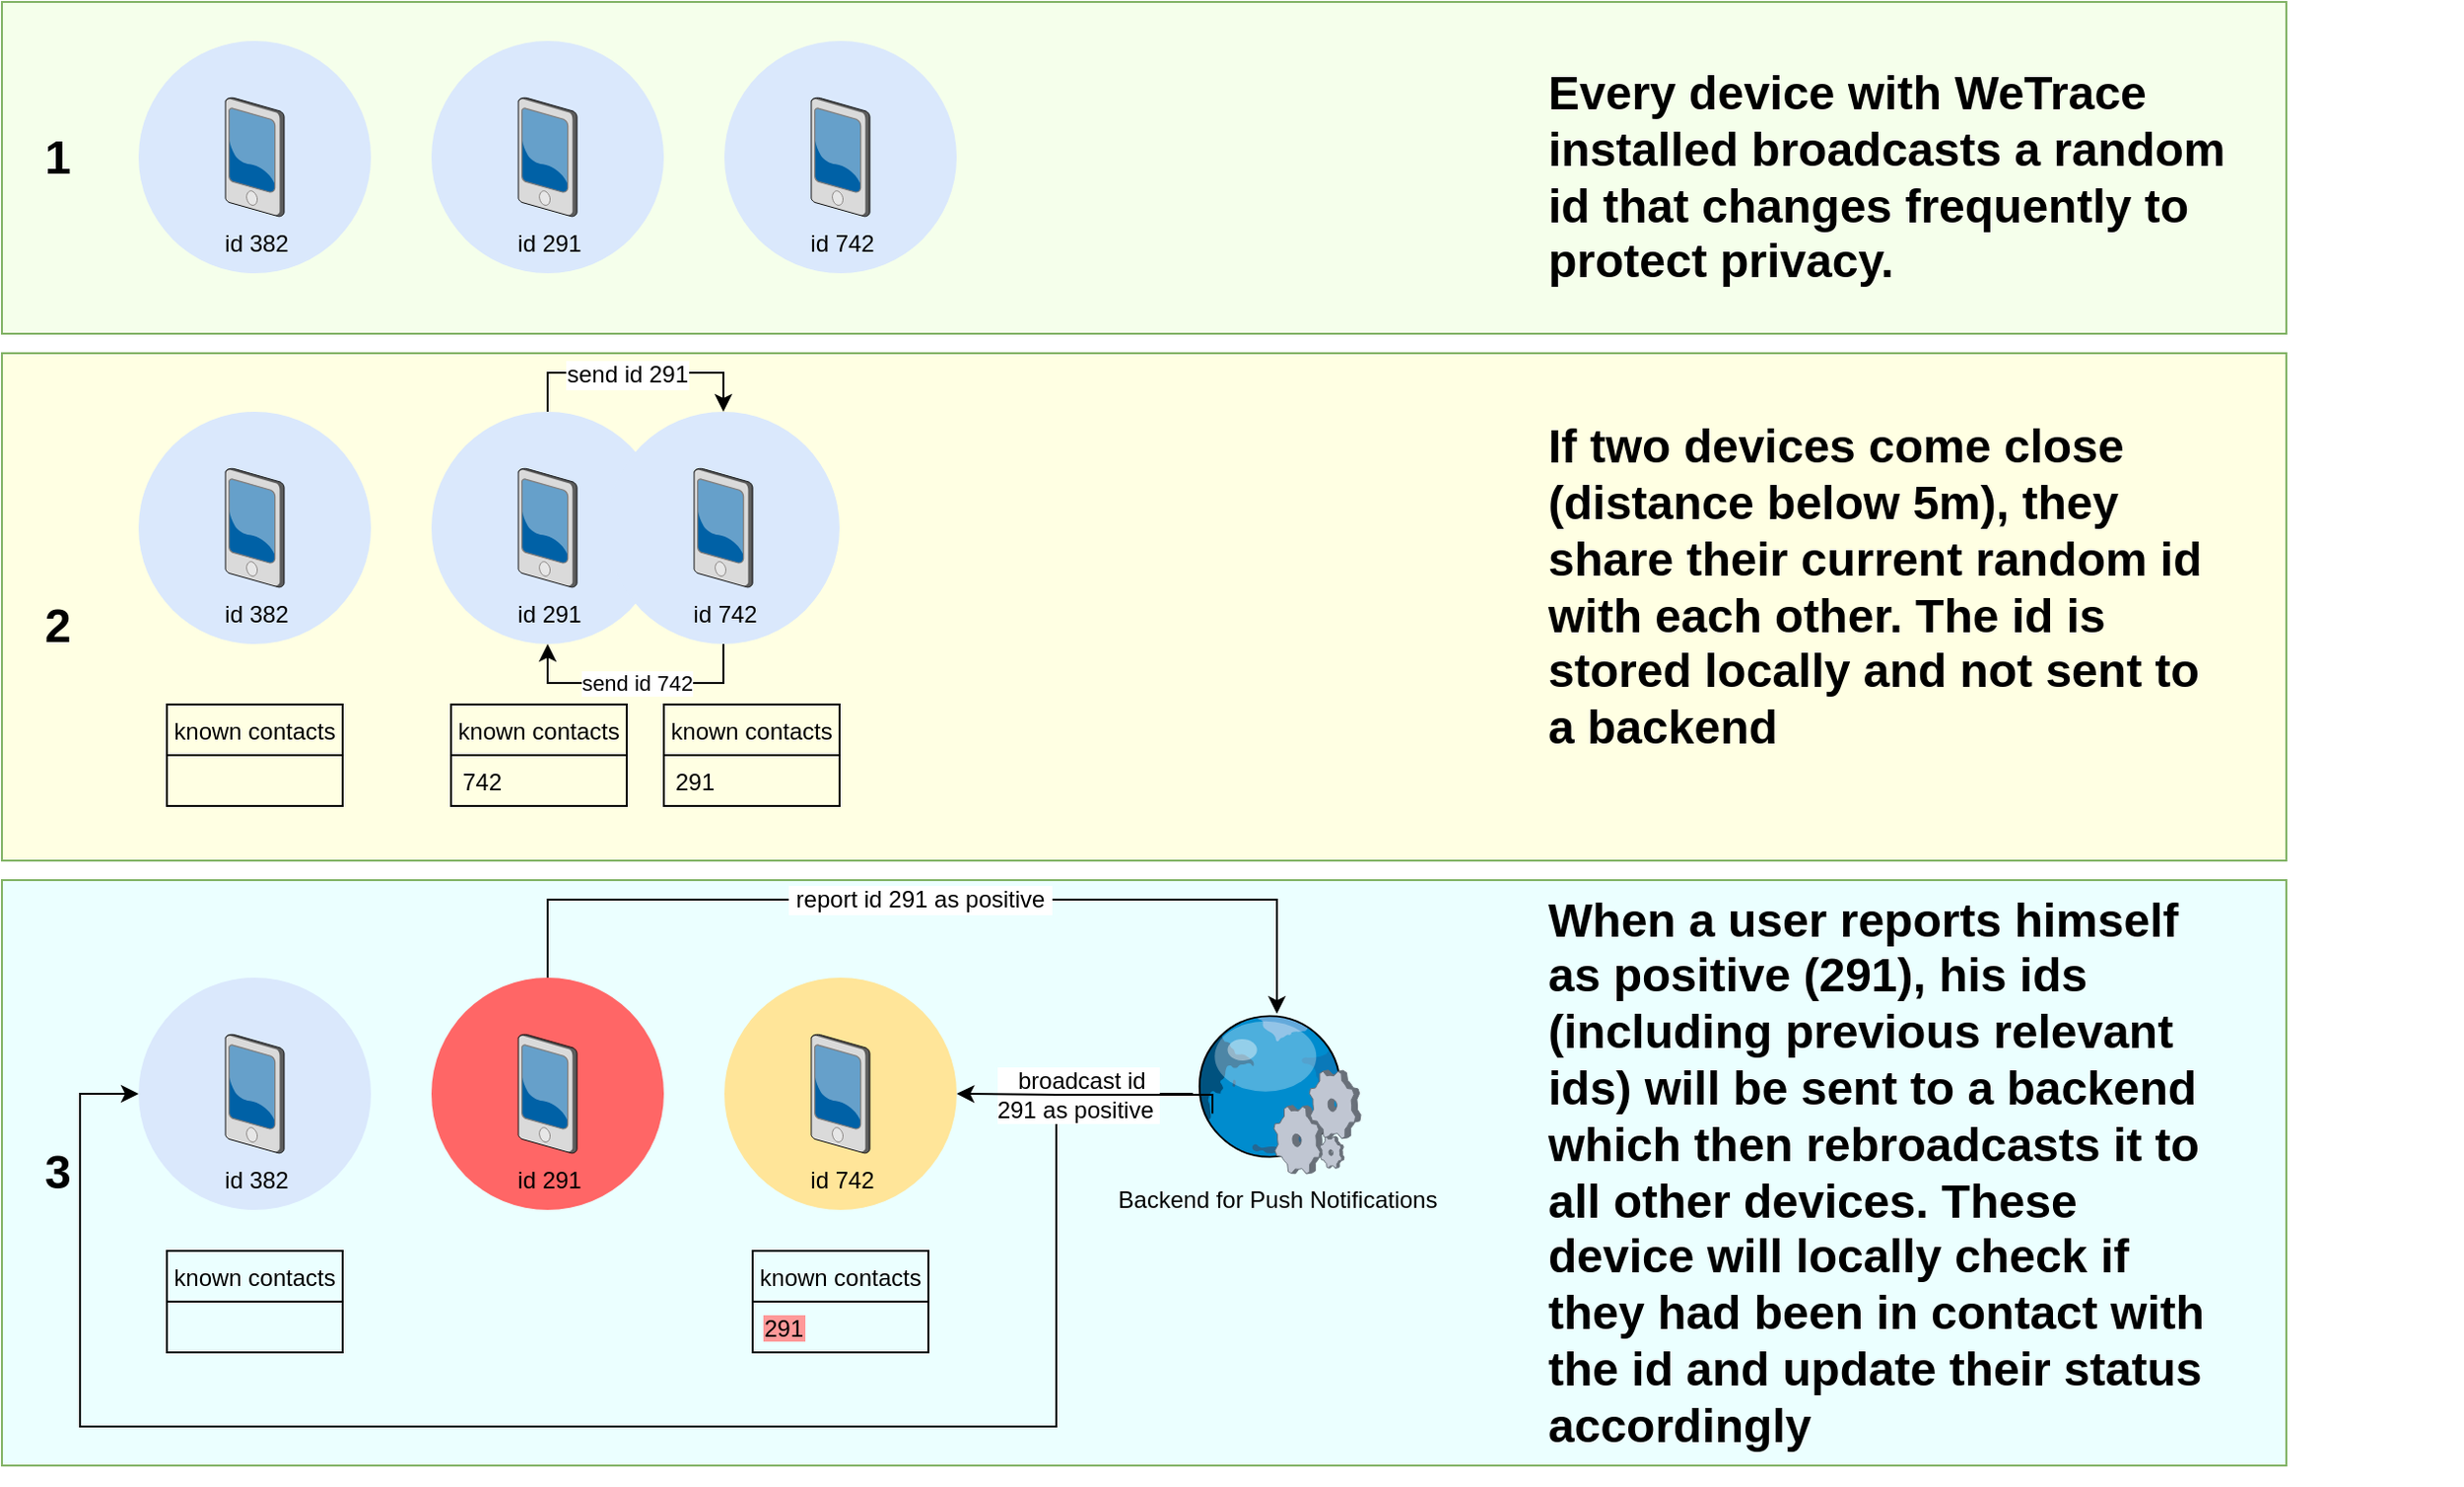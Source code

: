 <mxfile version="12.9.4" type="device"><diagram name="Page-1" id="e3a06f82-3646-2815-327d-82caf3d4e204"><mxGraphModel dx="2066" dy="1028" grid="1" gridSize="10" guides="1" tooltips="1" connect="1" arrows="1" fold="1" page="1" pageScale="1.5" pageWidth="1169" pageHeight="826" background="none" math="0" shadow="0"><root><mxCell id="0" style=";html=1;"/><mxCell id="1" style=";html=1;" parent="0"/><mxCell id="-DyG1iyctSUVm9kpGdTU-61" value="" style="rounded=0;whiteSpace=wrap;html=1;fillColor=#EBFFFF;strokeColor=#82b366;" vertex="1" parent="1"><mxGeometry x="50" y="480" width="1170" height="300" as="geometry"/></mxCell><mxCell id="-DyG1iyctSUVm9kpGdTU-60" value="" style="rounded=0;whiteSpace=wrap;html=1;fillColor=#FFFFE3;strokeColor=#82b366;" vertex="1" parent="1"><mxGeometry x="50" y="210" width="1170" height="260" as="geometry"/></mxCell><mxCell id="-DyG1iyctSUVm9kpGdTU-3" value="Backend for Push Notifications" style="verticalLabelPosition=bottom;aspect=fixed;html=1;verticalAlign=top;strokeColor=none;align=center;outlineConnect=0;shape=mxgraph.citrix.web_service;" vertex="1" parent="1"><mxGeometry x="660" y="548.55" width="86" height="81.9" as="geometry"/></mxCell><mxCell id="-DyG1iyctSUVm9kpGdTU-6" value="" style="group" vertex="1" connectable="0" parent="1"><mxGeometry x="120" y="50" width="1190" height="140" as="geometry"/></mxCell><mxCell id="-DyG1iyctSUVm9kpGdTU-59" value="" style="rounded=0;whiteSpace=wrap;html=1;fillColor=#F5FFEB;strokeColor=#82b366;" vertex="1" parent="-DyG1iyctSUVm9kpGdTU-6"><mxGeometry x="-70" y="-20" width="1170" height="170" as="geometry"/></mxCell><mxCell id="-DyG1iyctSUVm9kpGdTU-5" value="" style="ellipse;shape=doubleEllipse;whiteSpace=wrap;html=1;aspect=fixed;fillColor=#dae8fc;strokeColor=none;" vertex="1" parent="-DyG1iyctSUVm9kpGdTU-6"><mxGeometry width="119" height="119" as="geometry"/></mxCell><mxCell id="-DyG1iyctSUVm9kpGdTU-1" value="id 382" style="verticalLabelPosition=bottom;aspect=fixed;html=1;verticalAlign=top;strokeColor=none;align=center;outlineConnect=0;shape=mxgraph.citrix.pda;" vertex="1" parent="-DyG1iyctSUVm9kpGdTU-6"><mxGeometry x="44.5" y="29" width="30" height="61" as="geometry"/></mxCell><mxCell id="-DyG1iyctSUVm9kpGdTU-69" style="edgeStyle=orthogonalEdgeStyle;rounded=0;orthogonalLoop=1;jettySize=auto;html=1;exitX=0.5;exitY=1;exitDx=0;exitDy=0;fontColor=#FFFFFF;" edge="1" parent="-DyG1iyctSUVm9kpGdTU-6" source="-DyG1iyctSUVm9kpGdTU-59" target="-DyG1iyctSUVm9kpGdTU-59"><mxGeometry relative="1" as="geometry"/></mxCell><mxCell id="-DyG1iyctSUVm9kpGdTU-67" value="&lt;h1&gt;Every device with WeTrace installed broadcasts a random id that changes frequently to protect privacy.&lt;/h1&gt;" style="text;html=1;align=left;verticalAlign=middle;whiteSpace=wrap;rounded=0;labelBackgroundColor=none;" vertex="1" parent="-DyG1iyctSUVm9kpGdTU-6"><mxGeometry x="720" y="60" width="350" height="20" as="geometry"/></mxCell><mxCell id="-DyG1iyctSUVm9kpGdTU-78" value="&lt;h1&gt;1&lt;/h1&gt;" style="text;html=1;align=left;verticalAlign=middle;whiteSpace=wrap;rounded=0;labelBackgroundColor=none;" vertex="1" parent="-DyG1iyctSUVm9kpGdTU-6"><mxGeometry x="-50" y="49.5" width="20" height="20" as="geometry"/></mxCell><mxCell id="-DyG1iyctSUVm9kpGdTU-7" value="" style="group" vertex="1" connectable="0" parent="1"><mxGeometry x="270" y="50" width="119" height="119" as="geometry"/></mxCell><mxCell id="-DyG1iyctSUVm9kpGdTU-8" value="" style="ellipse;shape=doubleEllipse;whiteSpace=wrap;html=1;aspect=fixed;fillColor=#dae8fc;strokeColor=none;" vertex="1" parent="-DyG1iyctSUVm9kpGdTU-7"><mxGeometry width="119" height="119" as="geometry"/></mxCell><mxCell id="-DyG1iyctSUVm9kpGdTU-9" value="id 291" style="verticalLabelPosition=bottom;aspect=fixed;html=1;verticalAlign=top;strokeColor=none;align=center;outlineConnect=0;shape=mxgraph.citrix.pda;" vertex="1" parent="-DyG1iyctSUVm9kpGdTU-7"><mxGeometry x="44.5" y="29" width="30" height="61" as="geometry"/></mxCell><mxCell id="-DyG1iyctSUVm9kpGdTU-10" value="" style="group" vertex="1" connectable="0" parent="1"><mxGeometry x="420" y="50" width="119" height="119" as="geometry"/></mxCell><mxCell id="-DyG1iyctSUVm9kpGdTU-11" value="" style="ellipse;shape=doubleEllipse;whiteSpace=wrap;html=1;aspect=fixed;fillColor=#dae8fc;strokeColor=none;" vertex="1" parent="-DyG1iyctSUVm9kpGdTU-10"><mxGeometry width="119" height="119" as="geometry"/></mxCell><mxCell id="-DyG1iyctSUVm9kpGdTU-12" value="id 742" style="verticalLabelPosition=bottom;aspect=fixed;html=1;verticalAlign=top;strokeColor=none;align=center;outlineConnect=0;shape=mxgraph.citrix.pda;" vertex="1" parent="-DyG1iyctSUVm9kpGdTU-10"><mxGeometry x="44.5" y="29" width="30" height="61" as="geometry"/></mxCell><mxCell id="-DyG1iyctSUVm9kpGdTU-13" value="" style="group" vertex="1" connectable="0" parent="1"><mxGeometry x="120" y="240" width="119" height="119" as="geometry"/></mxCell><mxCell id="-DyG1iyctSUVm9kpGdTU-14" value="" style="ellipse;shape=doubleEllipse;whiteSpace=wrap;html=1;aspect=fixed;fillColor=#dae8fc;strokeColor=none;" vertex="1" parent="-DyG1iyctSUVm9kpGdTU-13"><mxGeometry width="119" height="119" as="geometry"/></mxCell><mxCell id="-DyG1iyctSUVm9kpGdTU-15" value="id 382" style="verticalLabelPosition=bottom;aspect=fixed;html=1;verticalAlign=top;strokeColor=none;align=center;outlineConnect=0;shape=mxgraph.citrix.pda;" vertex="1" parent="-DyG1iyctSUVm9kpGdTU-13"><mxGeometry x="44.5" y="29" width="30" height="61" as="geometry"/></mxCell><mxCell id="-DyG1iyctSUVm9kpGdTU-16" value="" style="group" vertex="1" connectable="0" parent="1"><mxGeometry x="270" y="240" width="119" height="119" as="geometry"/></mxCell><mxCell id="-DyG1iyctSUVm9kpGdTU-17" value="" style="ellipse;shape=doubleEllipse;whiteSpace=wrap;html=1;aspect=fixed;fillColor=#dae8fc;strokeColor=none;" vertex="1" parent="-DyG1iyctSUVm9kpGdTU-16"><mxGeometry width="119" height="119" as="geometry"/></mxCell><mxCell id="-DyG1iyctSUVm9kpGdTU-18" value="id 291" style="verticalLabelPosition=bottom;aspect=fixed;html=1;verticalAlign=top;strokeColor=none;align=center;outlineConnect=0;shape=mxgraph.citrix.pda;" vertex="1" parent="-DyG1iyctSUVm9kpGdTU-16"><mxGeometry x="44.5" y="29" width="30" height="61" as="geometry"/></mxCell><mxCell id="-DyG1iyctSUVm9kpGdTU-19" value="" style="group" vertex="1" connectable="0" parent="1"><mxGeometry x="360" y="240" width="119" height="119" as="geometry"/></mxCell><mxCell id="-DyG1iyctSUVm9kpGdTU-20" value="" style="ellipse;shape=doubleEllipse;whiteSpace=wrap;html=1;aspect=fixed;fillColor=#dae8fc;strokeColor=none;" vertex="1" parent="-DyG1iyctSUVm9kpGdTU-19"><mxGeometry width="119" height="119" as="geometry"/></mxCell><mxCell id="-DyG1iyctSUVm9kpGdTU-21" value="id 742" style="verticalLabelPosition=bottom;aspect=fixed;html=1;verticalAlign=top;strokeColor=none;align=center;outlineConnect=0;shape=mxgraph.citrix.pda;" vertex="1" parent="-DyG1iyctSUVm9kpGdTU-19"><mxGeometry x="44.5" y="29" width="30" height="61" as="geometry"/></mxCell><mxCell id="-DyG1iyctSUVm9kpGdTU-22" value="" style="group" vertex="1" connectable="0" parent="1"><mxGeometry x="120" y="530" width="119" height="119" as="geometry"/></mxCell><mxCell id="-DyG1iyctSUVm9kpGdTU-23" value="" style="ellipse;shape=doubleEllipse;whiteSpace=wrap;html=1;aspect=fixed;fillColor=#dae8fc;strokeColor=none;" vertex="1" parent="-DyG1iyctSUVm9kpGdTU-22"><mxGeometry width="119" height="119" as="geometry"/></mxCell><mxCell id="-DyG1iyctSUVm9kpGdTU-24" value="id 382" style="verticalLabelPosition=bottom;aspect=fixed;html=1;verticalAlign=top;strokeColor=none;align=center;outlineConnect=0;shape=mxgraph.citrix.pda;" vertex="1" parent="-DyG1iyctSUVm9kpGdTU-22"><mxGeometry x="44.5" y="29" width="30" height="61" as="geometry"/></mxCell><mxCell id="-DyG1iyctSUVm9kpGdTU-25" value="" style="group" vertex="1" connectable="0" parent="1"><mxGeometry x="270" y="530" width="119" height="119" as="geometry"/></mxCell><mxCell id="-DyG1iyctSUVm9kpGdTU-26" value="" style="ellipse;shape=doubleEllipse;whiteSpace=wrap;html=1;aspect=fixed;fillColor=#FF6666;strokeColor=none;" vertex="1" parent="-DyG1iyctSUVm9kpGdTU-25"><mxGeometry width="119" height="119" as="geometry"/></mxCell><mxCell id="-DyG1iyctSUVm9kpGdTU-27" value="id 291" style="verticalLabelPosition=bottom;aspect=fixed;html=1;verticalAlign=top;strokeColor=none;align=center;outlineConnect=0;shape=mxgraph.citrix.pda;" vertex="1" parent="-DyG1iyctSUVm9kpGdTU-25"><mxGeometry x="44.5" y="29" width="30" height="61" as="geometry"/></mxCell><mxCell id="-DyG1iyctSUVm9kpGdTU-28" value="" style="group" vertex="1" connectable="0" parent="1"><mxGeometry x="420" y="530" width="119" height="119" as="geometry"/></mxCell><mxCell id="-DyG1iyctSUVm9kpGdTU-29" value="" style="ellipse;shape=doubleEllipse;whiteSpace=wrap;html=1;aspect=fixed;fillColor=#FFE599;strokeColor=none;" vertex="1" parent="-DyG1iyctSUVm9kpGdTU-28"><mxGeometry width="119" height="119" as="geometry"/></mxCell><mxCell id="-DyG1iyctSUVm9kpGdTU-30" value="id 742" style="verticalLabelPosition=bottom;aspect=fixed;html=1;verticalAlign=top;strokeColor=none;align=center;outlineConnect=0;shape=mxgraph.citrix.pda;" vertex="1" parent="-DyG1iyctSUVm9kpGdTU-28"><mxGeometry x="44.5" y="29" width="30" height="61" as="geometry"/></mxCell><mxCell id="-DyG1iyctSUVm9kpGdTU-33" style="edgeStyle=orthogonalEdgeStyle;rounded=0;orthogonalLoop=1;jettySize=auto;html=1;exitX=0.5;exitY=0;exitDx=0;exitDy=0;entryX=0.5;entryY=0;entryDx=0;entryDy=0;" edge="1" parent="1" source="-DyG1iyctSUVm9kpGdTU-17" target="-DyG1iyctSUVm9kpGdTU-20"><mxGeometry relative="1" as="geometry"/></mxCell><mxCell id="-DyG1iyctSUVm9kpGdTU-34" value="send id 291" style="text;html=1;align=center;verticalAlign=middle;resizable=0;points=[];labelBackgroundColor=#ffffff;" vertex="1" connectable="0" parent="-DyG1iyctSUVm9kpGdTU-33"><mxGeometry x="0.223" y="-1" relative="1" as="geometry"><mxPoint x="-19.5" as="offset"/></mxGeometry></mxCell><mxCell id="-DyG1iyctSUVm9kpGdTU-35" value="send id 742" style="edgeStyle=orthogonalEdgeStyle;rounded=0;orthogonalLoop=1;jettySize=auto;html=1;exitX=0.5;exitY=1;exitDx=0;exitDy=0;entryX=0.5;entryY=1;entryDx=0;entryDy=0;" edge="1" parent="1" source="-DyG1iyctSUVm9kpGdTU-20" target="-DyG1iyctSUVm9kpGdTU-17"><mxGeometry relative="1" as="geometry"/></mxCell><mxCell id="-DyG1iyctSUVm9kpGdTU-42" value="known contacts" style="swimlane;fontStyle=0;childLayout=stackLayout;horizontal=1;startSize=26;fillColor=none;horizontalStack=0;resizeParent=1;resizeParentMax=0;resizeLast=0;collapsible=1;marginBottom=0;" vertex="1" parent="1"><mxGeometry x="389" y="390" width="90" height="52" as="geometry"/></mxCell><mxCell id="-DyG1iyctSUVm9kpGdTU-43" value="291" style="text;strokeColor=none;fillColor=none;align=left;verticalAlign=top;spacingLeft=4;spacingRight=4;overflow=hidden;rotatable=0;points=[[0,0.5],[1,0.5]];portConstraint=eastwest;" vertex="1" parent="-DyG1iyctSUVm9kpGdTU-42"><mxGeometry y="26" width="90" height="26" as="geometry"/></mxCell><mxCell id="-DyG1iyctSUVm9kpGdTU-38" value="known contacts" style="swimlane;fontStyle=0;childLayout=stackLayout;horizontal=1;startSize=26;fillColor=none;horizontalStack=0;resizeParent=1;resizeParentMax=0;resizeLast=0;collapsible=1;marginBottom=0;" vertex="1" parent="1"><mxGeometry x="280" y="390" width="90" height="52" as="geometry"/></mxCell><mxCell id="-DyG1iyctSUVm9kpGdTU-39" value="742" style="text;strokeColor=none;fillColor=none;align=left;verticalAlign=top;spacingLeft=4;spacingRight=4;overflow=hidden;rotatable=0;points=[[0,0.5],[1,0.5]];portConstraint=eastwest;" vertex="1" parent="-DyG1iyctSUVm9kpGdTU-38"><mxGeometry y="26" width="90" height="26" as="geometry"/></mxCell><mxCell id="-DyG1iyctSUVm9kpGdTU-44" value="known contacts" style="swimlane;fontStyle=0;childLayout=stackLayout;horizontal=1;startSize=26;fillColor=none;horizontalStack=0;resizeParent=1;resizeParentMax=0;resizeLast=0;collapsible=1;marginBottom=0;" vertex="1" parent="1"><mxGeometry x="134.5" y="390" width="90" height="52" as="geometry"/></mxCell><mxCell id="-DyG1iyctSUVm9kpGdTU-47" style="edgeStyle=orthogonalEdgeStyle;rounded=0;orthogonalLoop=1;jettySize=auto;html=1;exitX=0.5;exitY=0;exitDx=0;exitDy=0;" edge="1" parent="1" source="-DyG1iyctSUVm9kpGdTU-26" target="-DyG1iyctSUVm9kpGdTU-3"><mxGeometry relative="1" as="geometry"><mxPoint x="339.5" y="466" as="sourcePoint"/><mxPoint x="429.5" y="466" as="targetPoint"/><Array as="points"><mxPoint x="330" y="490"/><mxPoint x="703" y="490"/></Array></mxGeometry></mxCell><mxCell id="-DyG1iyctSUVm9kpGdTU-48" value="&amp;nbsp;report id 291 as positive&amp;nbsp;" style="text;html=1;align=center;verticalAlign=middle;resizable=0;points=[];labelBackgroundColor=#ffffff;" vertex="1" connectable="0" parent="-DyG1iyctSUVm9kpGdTU-47"><mxGeometry x="0.223" y="-1" relative="1" as="geometry"><mxPoint x="-58.5" y="-1" as="offset"/></mxGeometry></mxCell><mxCell id="-DyG1iyctSUVm9kpGdTU-49" style="edgeStyle=orthogonalEdgeStyle;rounded=0;orthogonalLoop=1;jettySize=auto;html=1;entryX=0;entryY=0.5;entryDx=0;entryDy=0;" edge="1" parent="1" source="-DyG1iyctSUVm9kpGdTU-3" target="-DyG1iyctSUVm9kpGdTU-23"><mxGeometry relative="1" as="geometry"><mxPoint x="292.75" y="780" as="sourcePoint"/><mxPoint x="666.25" y="798.55" as="targetPoint"/><Array as="points"><mxPoint x="590" y="590"/><mxPoint x="590" y="760"/><mxPoint x="90" y="760"/><mxPoint x="90" y="590"/></Array></mxGeometry></mxCell><mxCell id="-DyG1iyctSUVm9kpGdTU-51" value="&amp;nbsp;broadcast id &lt;br&gt;291 as positive&amp;nbsp;" style="text;html=1;align=center;verticalAlign=middle;resizable=0;points=[];labelBackgroundColor=#ffffff;" vertex="1" connectable="0" parent="-DyG1iyctSUVm9kpGdTU-49"><mxGeometry x="0.219" y="-4" relative="1" as="geometry"><mxPoint x="343.6" y="-166.5" as="offset"/></mxGeometry></mxCell><mxCell id="-DyG1iyctSUVm9kpGdTU-52" style="edgeStyle=orthogonalEdgeStyle;rounded=0;orthogonalLoop=1;jettySize=auto;html=1;entryX=1;entryY=0.5;entryDx=0;entryDy=0;" edge="1" parent="1" target="-DyG1iyctSUVm9kpGdTU-29"><mxGeometry relative="1" as="geometry"><mxPoint x="670" y="599.6" as="sourcePoint"/><mxPoint x="480" y="650" as="targetPoint"/><Array as="points"><mxPoint x="670" y="590"/><mxPoint x="590" y="590"/></Array></mxGeometry></mxCell><mxCell id="-DyG1iyctSUVm9kpGdTU-62" value="known contacts" style="swimlane;fontStyle=0;childLayout=stackLayout;horizontal=1;startSize=26;fillColor=none;horizontalStack=0;resizeParent=1;resizeParentMax=0;resizeLast=0;collapsible=1;marginBottom=0;" vertex="1" parent="1"><mxGeometry x="134.5" y="670" width="90" height="52" as="geometry"/></mxCell><mxCell id="-DyG1iyctSUVm9kpGdTU-64" value="known contacts" style="swimlane;fontStyle=0;childLayout=stackLayout;horizontal=1;startSize=26;fillColor=none;horizontalStack=0;resizeParent=1;resizeParentMax=0;resizeLast=0;collapsible=1;marginBottom=0;" vertex="1" parent="1"><mxGeometry x="434.5" y="670" width="90" height="52" as="geometry"/></mxCell><mxCell id="-DyG1iyctSUVm9kpGdTU-65" value="291" style="text;strokeColor=none;fillColor=none;align=left;verticalAlign=top;spacingLeft=4;spacingRight=4;overflow=hidden;rotatable=0;points=[[0,0.5],[1,0.5]];portConstraint=eastwest;labelBackgroundColor=#FF9999;" vertex="1" parent="-DyG1iyctSUVm9kpGdTU-64"><mxGeometry y="26" width="90" height="26" as="geometry"/></mxCell><mxCell id="-DyG1iyctSUVm9kpGdTU-70" value="&lt;h1&gt;If two devices come close (distance below 5m), they share their current random id with each other. The id is stored locally and not sent to a backend&lt;/h1&gt;" style="text;html=1;align=left;verticalAlign=middle;whiteSpace=wrap;rounded=0;labelBackgroundColor=none;" vertex="1" parent="1"><mxGeometry x="840" y="320" width="350" height="20" as="geometry"/></mxCell><mxCell id="-DyG1iyctSUVm9kpGdTU-71" value="&lt;h1&gt;When a user reports himself as positive (291), his ids (including previous relevant ids) will be sent to a backend which then rebroadcasts it to all other devices. These device will locally check if they had been in contact with the id and update their status accordingly&lt;/h1&gt;" style="text;html=1;align=left;verticalAlign=middle;whiteSpace=wrap;rounded=0;labelBackgroundColor=none;" vertex="1" parent="1"><mxGeometry x="840" y="620" width="350" height="20" as="geometry"/></mxCell><mxCell id="-DyG1iyctSUVm9kpGdTU-79" value="&lt;h1&gt;2&lt;/h1&gt;" style="text;html=1;align=left;verticalAlign=middle;whiteSpace=wrap;rounded=0;labelBackgroundColor=none;" vertex="1" parent="1"><mxGeometry x="70" y="340" width="20" height="20" as="geometry"/></mxCell><mxCell id="-DyG1iyctSUVm9kpGdTU-80" value="&lt;h1&gt;3&lt;/h1&gt;" style="text;html=1;align=left;verticalAlign=middle;whiteSpace=wrap;rounded=0;labelBackgroundColor=none;" vertex="1" parent="1"><mxGeometry x="70" y="620" width="20" height="20" as="geometry"/></mxCell></root></mxGraphModel></diagram></mxfile>